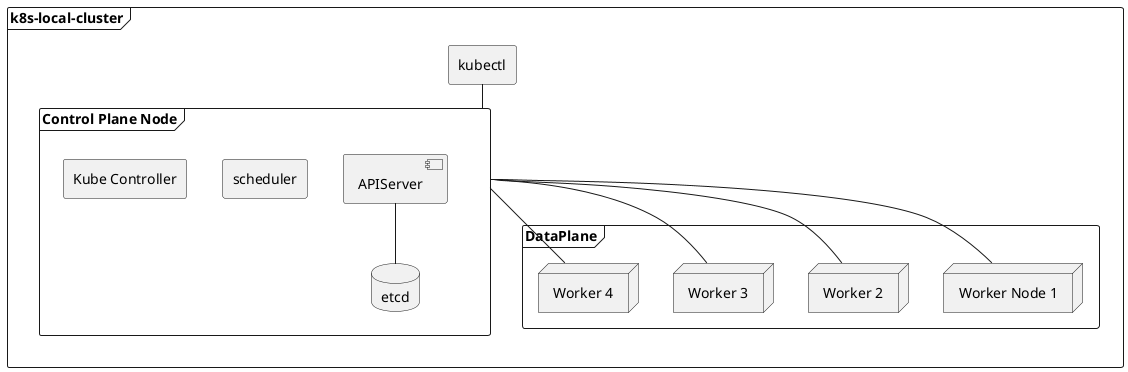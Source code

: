 @startuml
frame "k8s-local-cluster" {
agent "kubectl"

frame "Control Plane Node"{
    Component "APIServer"
    Database "etcd"
    rectangle "scheduler"
    rectangle "Kube Controller"
    "APIServer" -- "etcd"
}
kubectl -- "Control Plane Node"
frame "DataPlane" {
    node "Worker Node 1"
    node "Worker 2"
    node "Worker 3"
    node "Worker 4"
}

"Control Plane Node" -- "Worker Node 1"
"Control Plane Node" -- "Worker 2"
"Control Plane Node" -- "Worker 3"
"Control Plane Node" -- "Worker 4"
}

@enduml